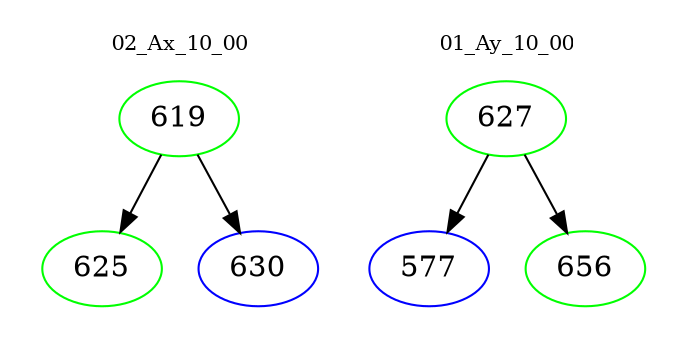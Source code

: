 digraph{
subgraph cluster_0 {
color = white
label = "02_Ax_10_00";
fontsize=10;
T0_619 [label="619", color="green"]
T0_619 -> T0_625 [color="black"]
T0_625 [label="625", color="green"]
T0_619 -> T0_630 [color="black"]
T0_630 [label="630", color="blue"]
}
subgraph cluster_1 {
color = white
label = "01_Ay_10_00";
fontsize=10;
T1_627 [label="627", color="green"]
T1_627 -> T1_577 [color="black"]
T1_577 [label="577", color="blue"]
T1_627 -> T1_656 [color="black"]
T1_656 [label="656", color="green"]
}
}
